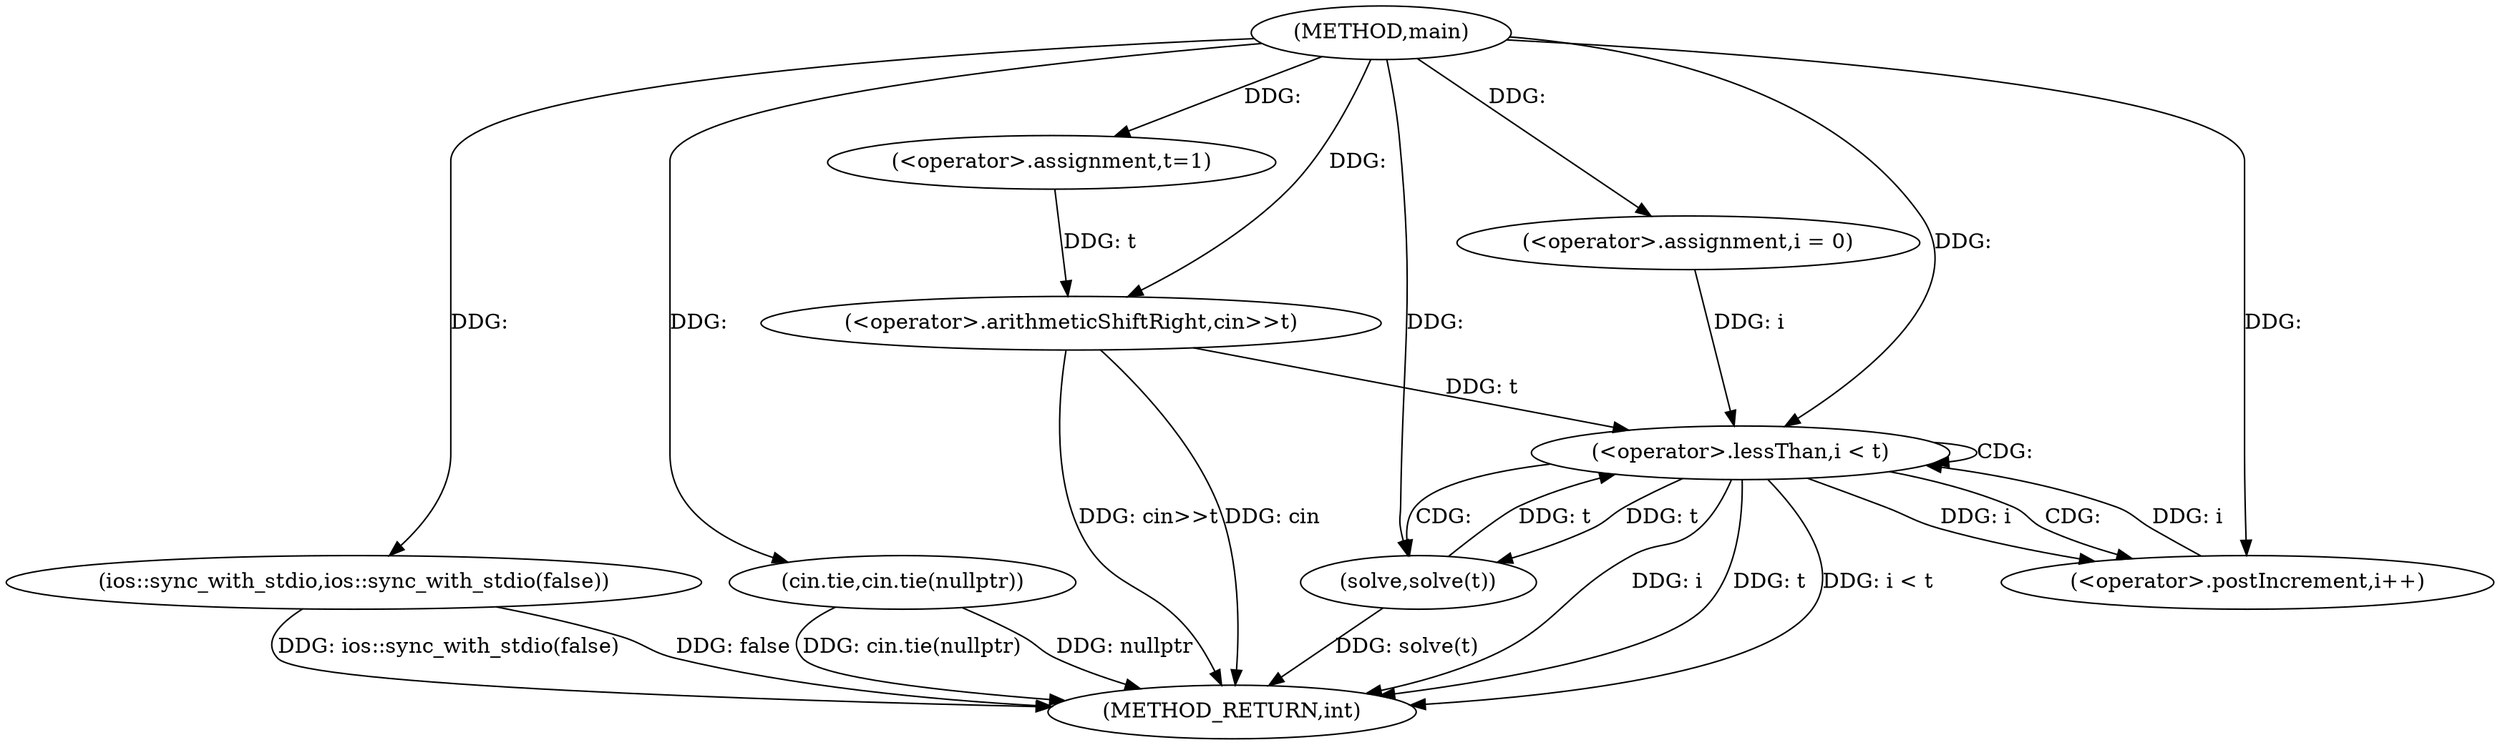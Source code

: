 digraph "main" {  
"1000335" [label = "(METHOD,main)" ]
"1000360" [label = "(METHOD_RETURN,int)" ]
"1000337" [label = "(ios::sync_with_stdio,ios::sync_with_stdio(false))" ]
"1000339" [label = "(cin.tie,cin.tie(nullptr))" ]
"1000342" [label = "(<operator>.assignment,t=1)" ]
"1000345" [label = "(<operator>.arithmeticShiftRight,cin>>t)" ]
"1000350" [label = "(<operator>.assignment,i = 0)" ]
"1000353" [label = "(<operator>.lessThan,i < t)" ]
"1000356" [label = "(<operator>.postIncrement,i++)" ]
"1000358" [label = "(solve,solve(t))" ]
  "1000337" -> "1000360"  [ label = "DDG: ios::sync_with_stdio(false)"] 
  "1000339" -> "1000360"  [ label = "DDG: cin.tie(nullptr)"] 
  "1000345" -> "1000360"  [ label = "DDG: cin>>t"] 
  "1000353" -> "1000360"  [ label = "DDG: i"] 
  "1000353" -> "1000360"  [ label = "DDG: t"] 
  "1000353" -> "1000360"  [ label = "DDG: i < t"] 
  "1000358" -> "1000360"  [ label = "DDG: solve(t)"] 
  "1000339" -> "1000360"  [ label = "DDG: nullptr"] 
  "1000337" -> "1000360"  [ label = "DDG: false"] 
  "1000345" -> "1000360"  [ label = "DDG: cin"] 
  "1000335" -> "1000342"  [ label = "DDG: "] 
  "1000335" -> "1000337"  [ label = "DDG: "] 
  "1000335" -> "1000339"  [ label = "DDG: "] 
  "1000335" -> "1000345"  [ label = "DDG: "] 
  "1000342" -> "1000345"  [ label = "DDG: t"] 
  "1000335" -> "1000350"  [ label = "DDG: "] 
  "1000350" -> "1000353"  [ label = "DDG: i"] 
  "1000356" -> "1000353"  [ label = "DDG: i"] 
  "1000335" -> "1000353"  [ label = "DDG: "] 
  "1000345" -> "1000353"  [ label = "DDG: t"] 
  "1000358" -> "1000353"  [ label = "DDG: t"] 
  "1000353" -> "1000356"  [ label = "DDG: i"] 
  "1000335" -> "1000356"  [ label = "DDG: "] 
  "1000353" -> "1000358"  [ label = "DDG: t"] 
  "1000335" -> "1000358"  [ label = "DDG: "] 
  "1000353" -> "1000356"  [ label = "CDG: "] 
  "1000353" -> "1000353"  [ label = "CDG: "] 
  "1000353" -> "1000358"  [ label = "CDG: "] 
}

